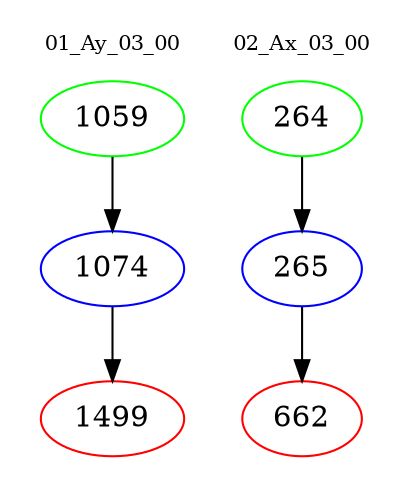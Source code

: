 digraph{
subgraph cluster_0 {
color = white
label = "01_Ay_03_00";
fontsize=10;
T0_1059 [label="1059", color="green"]
T0_1059 -> T0_1074 [color="black"]
T0_1074 [label="1074", color="blue"]
T0_1074 -> T0_1499 [color="black"]
T0_1499 [label="1499", color="red"]
}
subgraph cluster_1 {
color = white
label = "02_Ax_03_00";
fontsize=10;
T1_264 [label="264", color="green"]
T1_264 -> T1_265 [color="black"]
T1_265 [label="265", color="blue"]
T1_265 -> T1_662 [color="black"]
T1_662 [label="662", color="red"]
}
}
